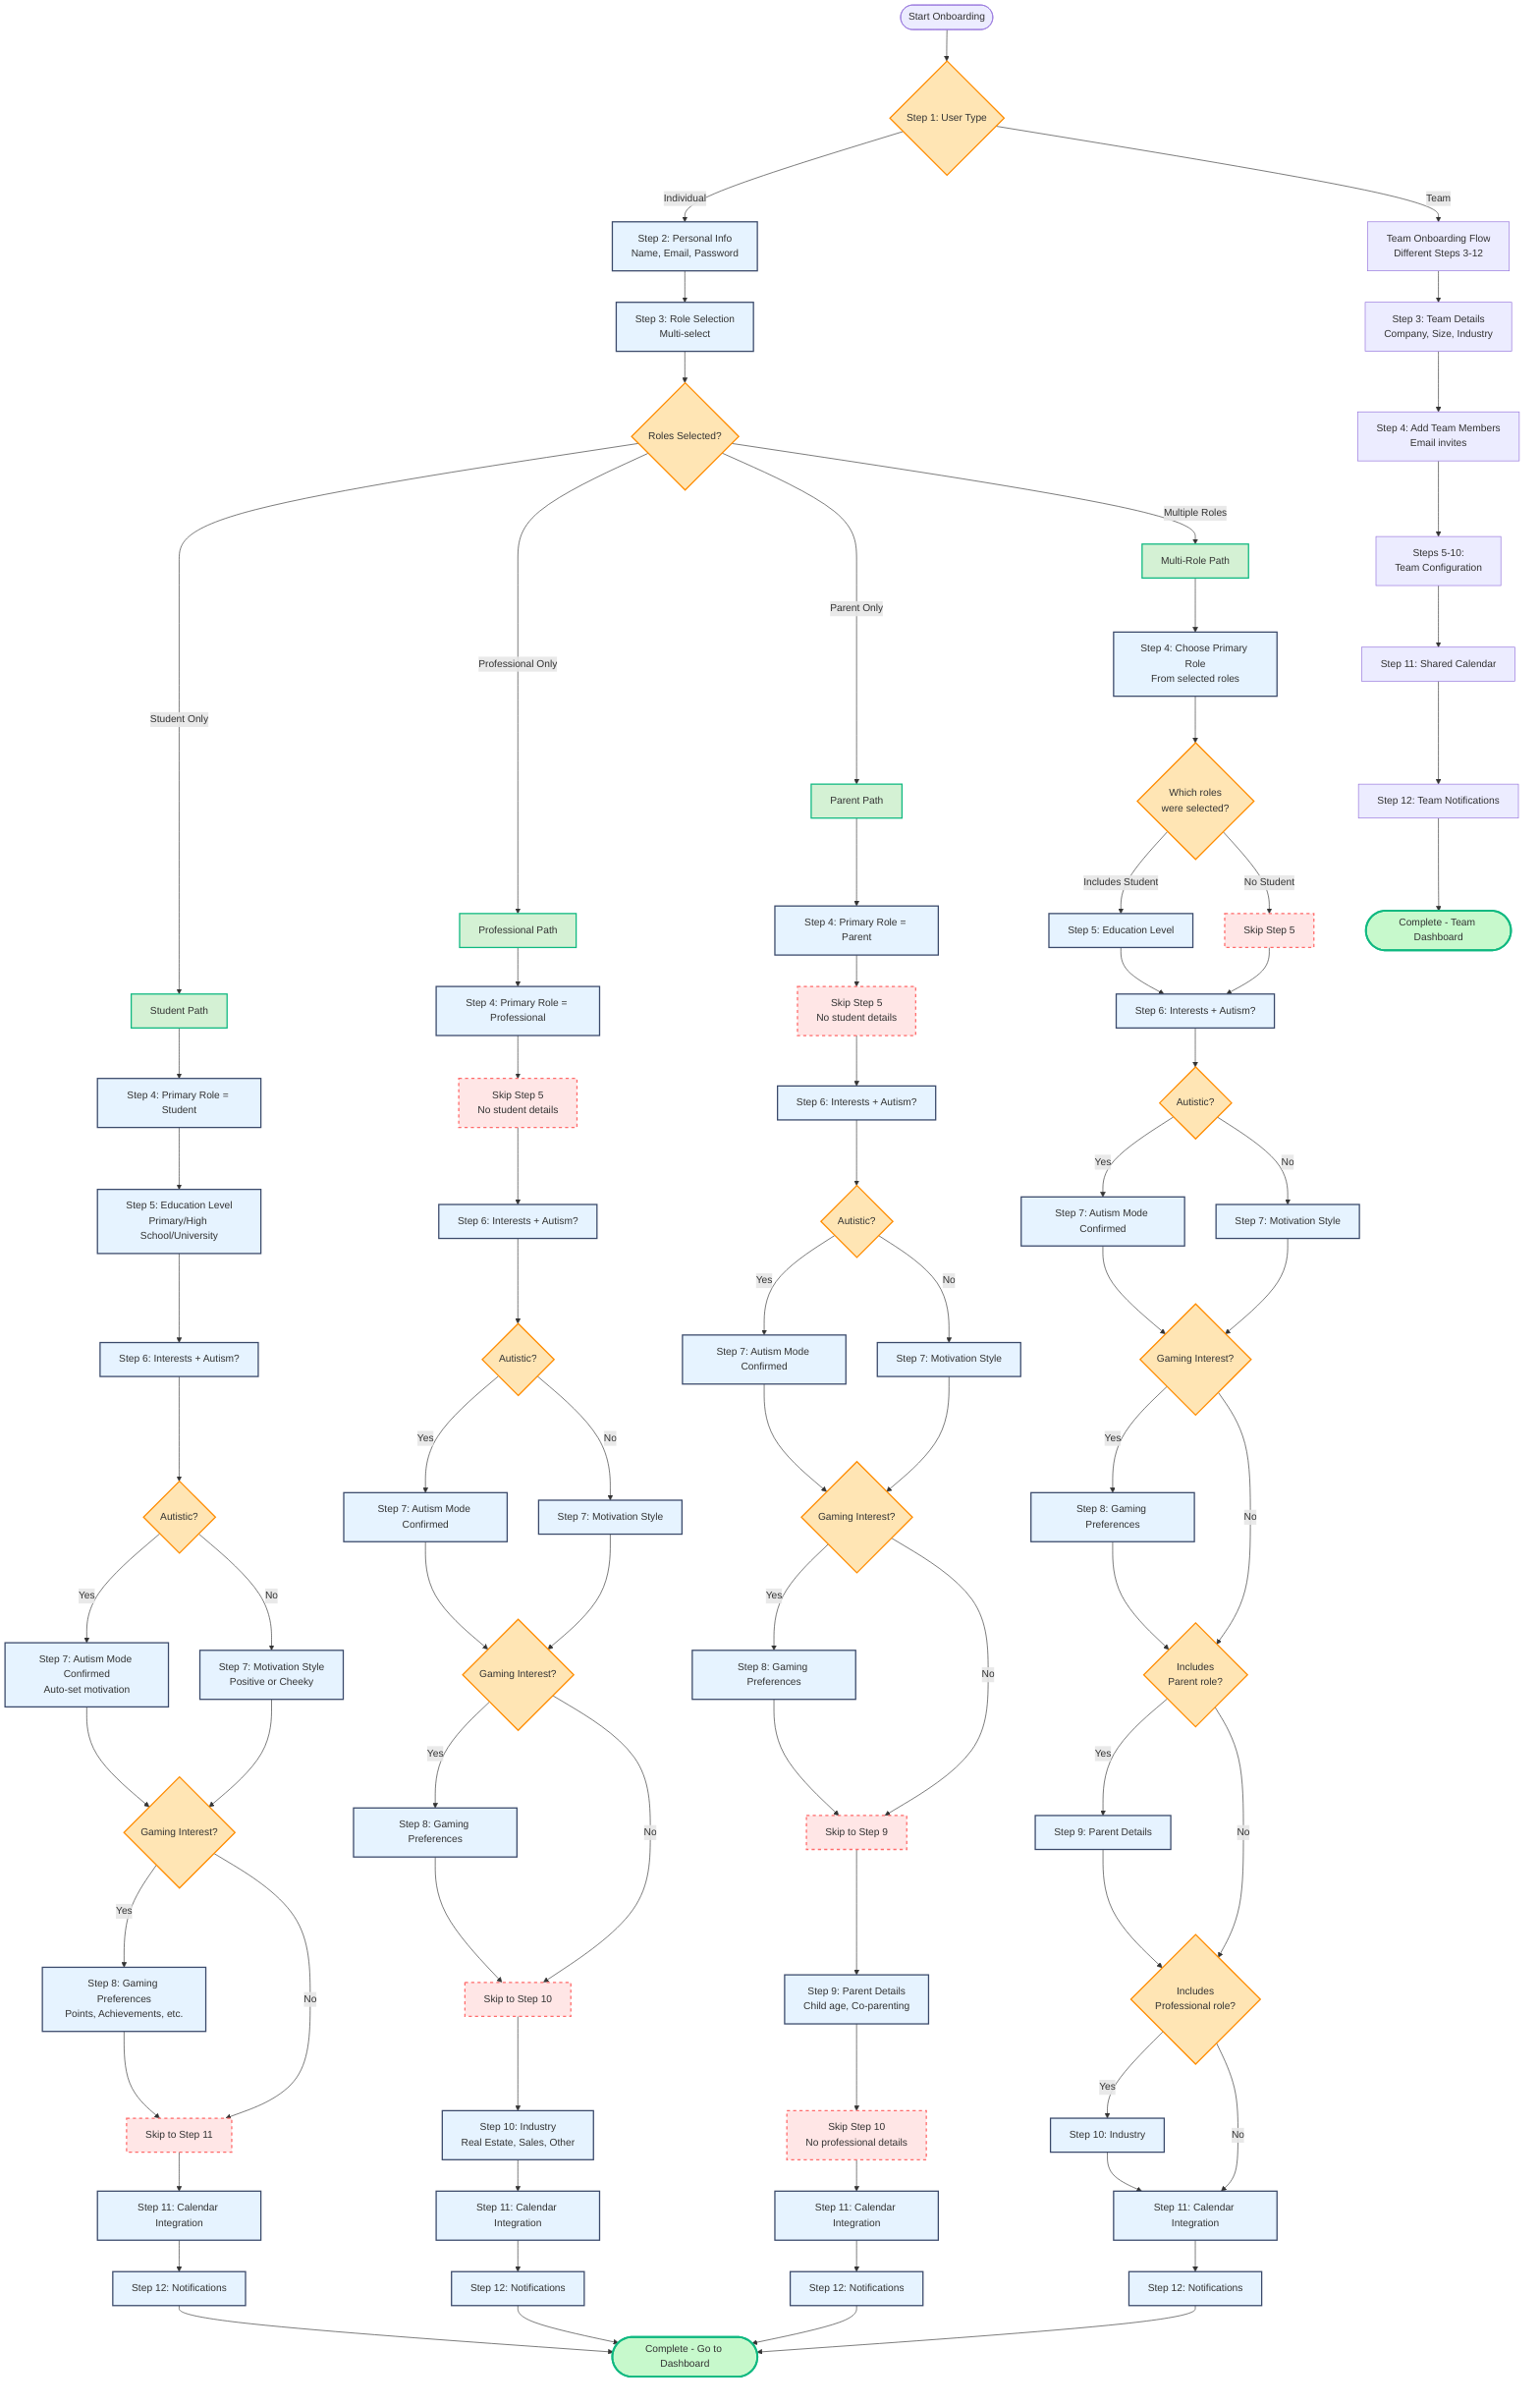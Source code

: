 flowchart TD
    Start([Start Onboarding]) --> Step1{Step 1: User Type}
    
    Step1 -->|Individual| Step2[Step 2: Personal Info<br/>Name, Email, Password]
    Step1 -->|Team| TeamFlow[Team Onboarding Flow<br/>Different Steps 3-12]
    
    Step2 --> Step3[Step 3: Role Selection<br/>Multi-select]
    
    Step3 --> RoleCheck{Roles Selected?}
    
    RoleCheck -->|Student Only| StudentPath[Student Path]
    RoleCheck -->|Professional Only| ProfessionalPath[Professional Path]
    RoleCheck -->|Parent Only| ParentPath[Parent Path]
    RoleCheck -->|Multiple Roles| MultiRolePath[Multi-Role Path]
    
    %% Student Path
    StudentPath --> Step4S[Step 4: Primary Role = Student]
    Step4S --> Step5S[Step 5: Education Level<br/>Primary/High School/University]
    Step5S --> Step6S[Step 6: Interests + Autism?]
    Step6S --> AutismCheckS{Autistic?}
    
    AutismCheckS -->|Yes| Step7SA[Step 7: Autism Mode Confirmed<br/>Auto-set motivation]
    AutismCheckS -->|No| Step7S[Step 7: Motivation Style<br/>Positive or Cheeky]
    
    Step7SA --> GamingCheckS{Gaming Interest?}
    Step7S --> GamingCheckS
    
    GamingCheckS -->|Yes| Step8S[Step 8: Gaming Preferences<br/>Points, Achievements, etc.]
    GamingCheckS -->|No| SkipToCalendarS[Skip to Step 11]
    
    Step8S --> SkipToCalendarS
    SkipToCalendarS --> Step11S[Step 11: Calendar Integration]
    Step11S --> Step12S[Step 12: Notifications]
    Step12S --> Complete([Complete - Go to Dashboard])
    
    %% Professional Path
    ProfessionalPath --> Step4P[Step 4: Primary Role = Professional]
    Step4P --> SkipStep5P[Skip Step 5<br/>No student details]
    SkipStep5P --> Step6P[Step 6: Interests + Autism?]
    Step6P --> AutismCheckP{Autistic?}
    
    AutismCheckP -->|Yes| Step7PA[Step 7: Autism Mode Confirmed]
    AutismCheckP -->|No| Step7P[Step 7: Motivation Style]
    
    Step7PA --> GamingCheckP{Gaming Interest?}
    Step7P --> GamingCheckP
    
    GamingCheckP -->|Yes| Step8P[Step 8: Gaming Preferences]
    GamingCheckP -->|No| SkipToStep10P[Skip to Step 10]
    
    Step8P --> SkipToStep10P
    SkipToStep10P --> Step10P[Step 10: Industry<br/>Real Estate, Sales, Other]
    Step10P --> Step11P[Step 11: Calendar Integration]
    Step11P --> Step12P[Step 12: Notifications]
    Step12P --> Complete
    
    %% Parent Path
    ParentPath --> Step4Pa[Step 4: Primary Role = Parent]
    Step4Pa --> SkipStep5Pa[Skip Step 5<br/>No student details]
    SkipStep5Pa --> Step6Pa[Step 6: Interests + Autism?]
    Step6Pa --> AutismCheckPa{Autistic?}
    
    AutismCheckPa -->|Yes| Step7PaA[Step 7: Autism Mode Confirmed]
    AutismCheckPa -->|No| Step7Pa[Step 7: Motivation Style]
    
    Step7PaA --> GamingCheckPa{Gaming Interest?}
    Step7Pa --> GamingCheckPa
    
    GamingCheckPa -->|Yes| Step8Pa[Step 8: Gaming Preferences]
    GamingCheckPa -->|No| SkipToStep9Pa[Skip to Step 9]
    
    Step8Pa --> SkipToStep9Pa
    SkipToStep9Pa --> Step9Pa[Step 9: Parent Details<br/>Child age, Co-parenting]
    Step9Pa --> SkipToStep11Pa[Skip Step 10<br/>No professional details]
    SkipToStep11Pa --> Step11Pa[Step 11: Calendar Integration]
    Step11Pa --> Step12Pa[Step 12: Notifications]
    Step12Pa --> Complete
    
    %% Multi-Role Path
    MultiRolePath --> Step4M[Step 4: Choose Primary Role<br/>From selected roles]
    Step4M --> RoleDetailsCheck{Which roles<br/>were selected?}
    
    RoleDetailsCheck -->|Includes Student| Step5M[Step 5: Education Level]
    RoleDetailsCheck -->|No Student| SkipStep5M[Skip Step 5]
    
    Step5M --> Step6M[Step 6: Interests + Autism?]
    SkipStep5M --> Step6M
    
    Step6M --> AutismCheckM{Autistic?}
    
    AutismCheckM -->|Yes| Step7MA[Step 7: Autism Mode Confirmed]
    AutismCheckM -->|No| Step7M[Step 7: Motivation Style]
    
    Step7MA --> GamingCheckM{Gaming Interest?}
    Step7M --> GamingCheckM
    
    GamingCheckM -->|Yes| Step8M[Step 8: Gaming Preferences]
    GamingCheckM -->|No| ParentRoleCheck{Includes<br/>Parent role?}
    
    Step8M --> ParentRoleCheck
    
    ParentRoleCheck -->|Yes| Step9M[Step 9: Parent Details]
    ParentRoleCheck -->|No| ProfRoleCheck{Includes<br/>Professional role?}
    
    Step9M --> ProfRoleCheck
    
    ProfRoleCheck -->|Yes| Step10M[Step 10: Industry]
    ProfRoleCheck -->|No| Step11M[Step 11: Calendar Integration]
    
    Step10M --> Step11M
    Step11M --> Step12M[Step 12: Notifications]
    Step12M --> Complete
    
    %% Team Flow
    TeamFlow --> TeamStep3[Step 3: Team Details<br/>Company, Size, Industry]
    TeamStep3 --> TeamStep4[Step 4: Add Team Members<br/>Email invites]
    TeamStep4 --> TeamStep5[Steps 5-10:<br/>Team Configuration]
    TeamStep5 --> TeamStep11[Step 11: Shared Calendar]
    TeamStep11 --> TeamStep12[Step 12: Team Notifications]
    TeamStep12 --> TeamComplete([Complete - Team Dashboard])
    
    %% Styling
    classDef decisionStyle fill:#FFE5B4,stroke:#FF8C00,stroke-width:2px
    classDef stepStyle fill:#E6F3FF,stroke:#3B4A6B,stroke-width:2px
    classDef skipStyle fill:#FFE6E6,stroke:#FF6B6B,stroke-width:2px,stroke-dasharray: 5 5
    classDef pathStyle fill:#D4F1D4,stroke:#10B981,stroke-width:2px
    classDef completeStyle fill:#C7F9CC,stroke:#10B981,stroke-width:3px
    
    class Step1,RoleCheck,AutismCheckS,GamingCheckS,AutismCheckP,GamingCheckP,AutismCheckPa,GamingCheckPa,AutismCheckM,GamingCheckM,ParentRoleCheck,ProfRoleCheck,RoleDetailsCheck decisionStyle
    class Step2,Step3,Step4S,Step5S,Step6S,Step7S,Step7SA,Step8S,Step11S,Step12S,Step4P,Step6P,Step7P,Step7PA,Step8P,Step10P,Step11P,Step12P,Step4Pa,Step6Pa,Step7Pa,Step7PaA,Step8Pa,Step9Pa,Step11Pa,Step12Pa,Step4M,Step5M,Step6M,Step7M,Step7MA,Step8M,Step9M,Step10M,Step11M,Step12M stepStyle
    class SkipStep5P,SkipToStep10P,SkipStep5Pa,SkipToStep9Pa,SkipToStep11Pa,SkipStep5M,SkipToCalendarS skipStyle
    class StudentPath,ProfessionalPath,ParentPath,MultiRolePath pathStyle
    class Complete,TeamComplete completeStyle